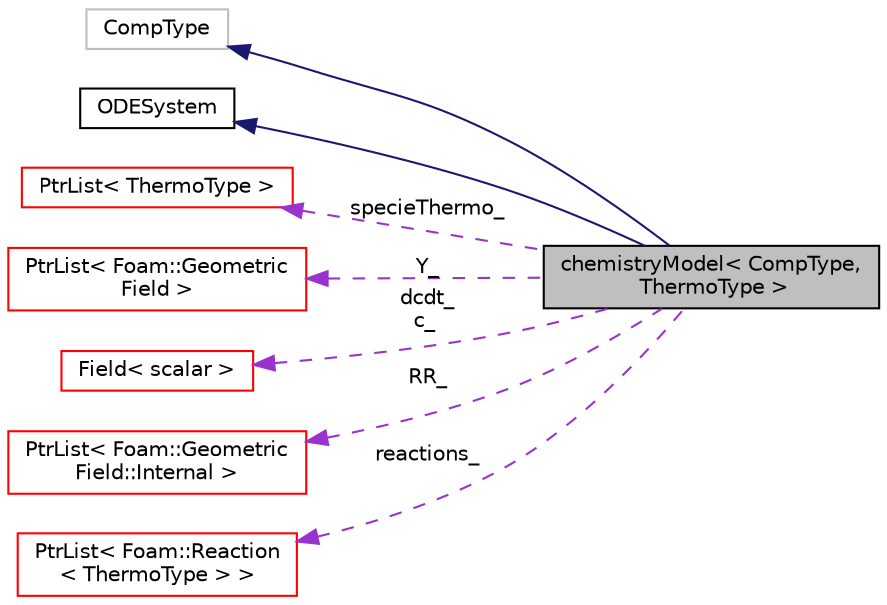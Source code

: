 digraph "chemistryModel&lt; CompType, ThermoType &gt;"
{
  bgcolor="transparent";
  edge [fontname="Helvetica",fontsize="10",labelfontname="Helvetica",labelfontsize="10"];
  node [fontname="Helvetica",fontsize="10",shape=record];
  rankdir="LR";
  Node4 [label="chemistryModel\< CompType,\l ThermoType \>",height=0.2,width=0.4,color="black", fillcolor="grey75", style="filled", fontcolor="black"];
  Node5 -> Node4 [dir="back",color="midnightblue",fontsize="10",style="solid",fontname="Helvetica"];
  Node5 [label="CompType",height=0.2,width=0.4,color="grey75"];
  Node6 -> Node4 [dir="back",color="midnightblue",fontsize="10",style="solid",fontname="Helvetica"];
  Node6 [label="ODESystem",height=0.2,width=0.4,color="black",URL="$a26741.html",tooltip="Abstract base class for the systems of ordinary differential equations. "];
  Node7 -> Node4 [dir="back",color="darkorchid3",fontsize="10",style="dashed",label=" specieThermo_" ,fontname="Helvetica"];
  Node7 [label="PtrList\< ThermoType \>",height=0.2,width=0.4,color="red",URL="$a27029.html"];
  Node11 -> Node4 [dir="back",color="darkorchid3",fontsize="10",style="dashed",label=" Y_" ,fontname="Helvetica"];
  Node11 [label="PtrList\< Foam::Geometric\lField \>",height=0.2,width=0.4,color="red",URL="$a27029.html"];
  Node14 -> Node4 [dir="back",color="darkorchid3",fontsize="10",style="dashed",label=" dcdt_\nc_" ,fontname="Helvetica"];
  Node14 [label="Field\< scalar \>",height=0.2,width=0.4,color="red",URL="$a27573.html"];
  Node25 -> Node4 [dir="back",color="darkorchid3",fontsize="10",style="dashed",label=" RR_" ,fontname="Helvetica"];
  Node25 [label="PtrList\< Foam::Geometric\lField::Internal \>",height=0.2,width=0.4,color="red",URL="$a27029.html"];
  Node27 -> Node4 [dir="back",color="darkorchid3",fontsize="10",style="dashed",label=" reactions_" ,fontname="Helvetica"];
  Node27 [label="PtrList\< Foam::Reaction\l\< ThermoType \> \>",height=0.2,width=0.4,color="red",URL="$a27029.html"];
}
